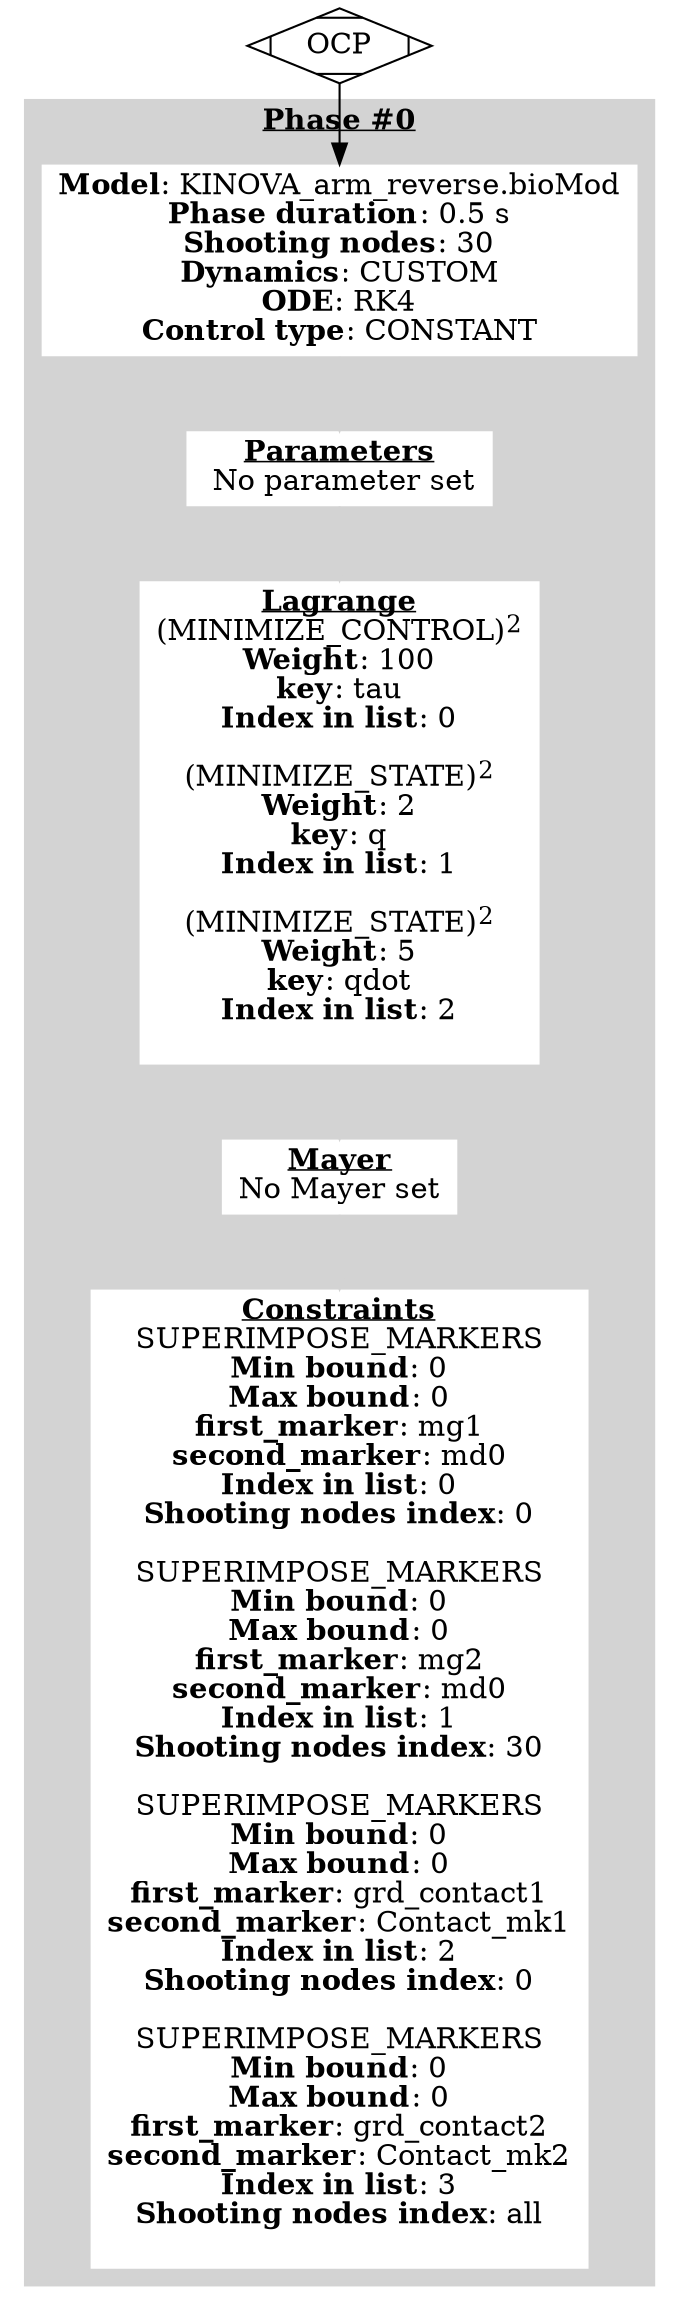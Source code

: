 digraph ocp_graph {
	node [shape=plaintext]
	OCP [shape=Mdiamond]
	subgraph cluster_0 {
		node [color=white style=filled]
		color=lightgrey style=filled
		label=<<u><b>Phase #0</b></u>>
		nlp_node_0 [label=<<b>Model</b>: KINOVA_arm_reverse.bioMod<br/><b>Phase duration</b>: 0.5 s<br/><b>Shooting nodes</b>: 30<br/><b>Dynamics</b>: CUSTOM<br/><b>ODE</b>: RK4<br/><b>Control type</b>: CONSTANT>]
		param_00 [label=<<u><b>Parameters</b></u><br/> No parameter set>]
		lagrange_0 [label=<<u><b>Lagrange</b></u><br/>(MINIMIZE_CONTROL)<sup>2</sup><br/><b>Weight</b>: 100<br/><b>key</b>: tau<br/><b>Index in list</b>: 0<br/><br/>(MINIMIZE_STATE)<sup>2</sup><br/><b>Weight</b>: 2<br/><b>key</b>: q<br/><b>Index in list</b>: 1<br/><br/>(MINIMIZE_STATE)<sup>2</sup><br/><b>Weight</b>: 5<br/><b>key</b>: qdot<br/><b>Index in list</b>: 2<br/><br/>>]
		mayer_node_0 [label=<<u><b>Mayer</b></u><br/>No Mayer set>]
		constraints_node_0 [label=<<u><b>Constraints</b></u><br/>SUPERIMPOSE_MARKERS<br/><b>Min bound</b>: 0<br/><b>Max bound</b>: 0<br/><b>first_marker</b>: mg1<br/><b>second_marker</b>: md0<br/><b>Index in list</b>: 0<br/><b>Shooting nodes index</b>: 0<br/><br/>SUPERIMPOSE_MARKERS<br/><b>Min bound</b>: 0<br/><b>Max bound</b>: 0<br/><b>first_marker</b>: mg2<br/><b>second_marker</b>: md0<br/><b>Index in list</b>: 1<br/><b>Shooting nodes index</b>: 30<br/><br/>SUPERIMPOSE_MARKERS<br/><b>Min bound</b>: 0<br/><b>Max bound</b>: 0<br/><b>first_marker</b>: grd_contact1<br/><b>second_marker</b>: Contact_mk1<br/><b>Index in list</b>: 2<br/><b>Shooting nodes index</b>: 0<br/><br/>SUPERIMPOSE_MARKERS<br/><b>Min bound</b>: 0<br/><b>Max bound</b>: 0<br/><b>first_marker</b>: grd_contact2<br/><b>second_marker</b>: Contact_mk2<br/><b>Index in list</b>: 3<br/><b>Shooting nodes index</b>: all<br/><br/>>]
	}
	OCP -> nlp_node_0
	nlp_node_0 -> param_00 [color=lightgrey]
	param_00 -> lagrange_0 [color=lightgrey]
	lagrange_0 -> mayer_node_0 [color=lightgrey]
	mayer_node_0 -> constraints_node_0 [color=lightgrey]
	subgraph cluster_phase_transitions {
		node [color=grey style=filled]
		color=invis style=""
		label=<<u><b>Phase transitions</b></u>>
	}
}
